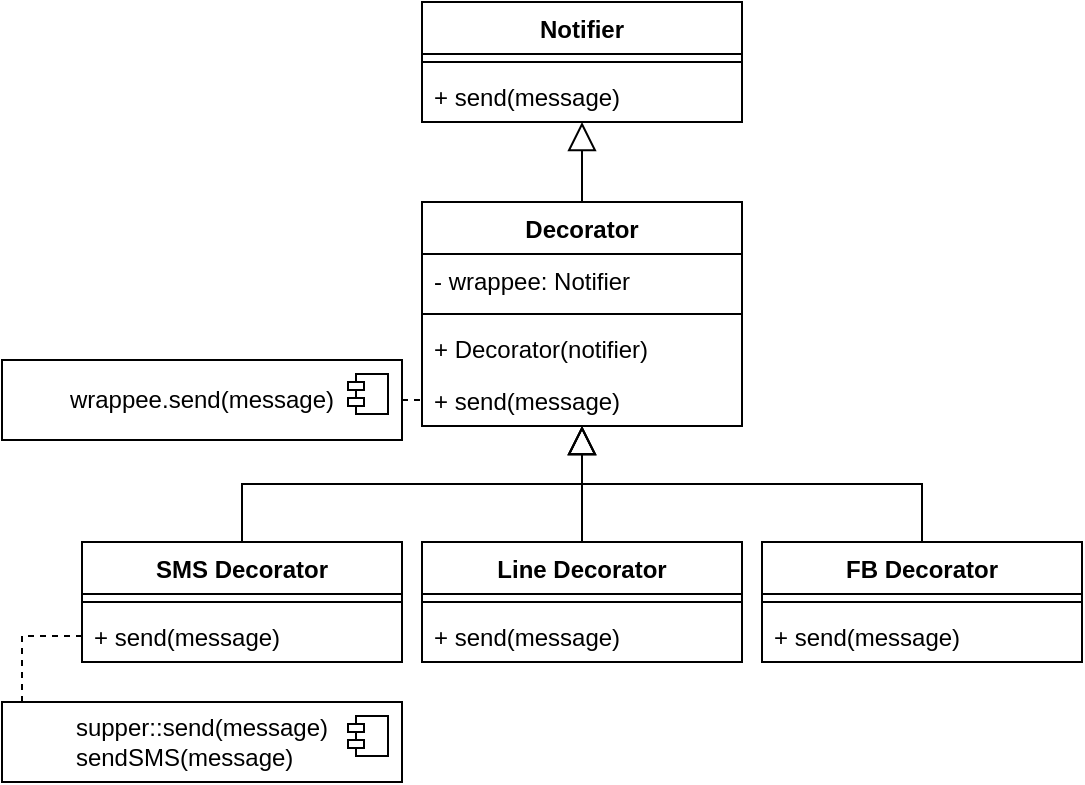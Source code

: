 <mxfile version="24.0.1" type="device">
  <diagram id="C5RBs43oDa-KdzZeNtuy" name="Page-1">
    <mxGraphModel dx="792" dy="1096" grid="1" gridSize="10" guides="1" tooltips="1" connect="1" arrows="1" fold="1" page="1" pageScale="1" pageWidth="827" pageHeight="1169" math="0" shadow="0">
      <root>
        <mxCell id="WIyWlLk6GJQsqaUBKTNV-0" />
        <mxCell id="WIyWlLk6GJQsqaUBKTNV-1" parent="WIyWlLk6GJQsqaUBKTNV-0" />
        <mxCell id="DmE8_Ru2y6Ek7n-amg94-18" value="" style="endArrow=block;endFill=0;endSize=12;html=1;rounded=0;edgeStyle=elbowEdgeStyle;elbow=vertical;" edge="1" parent="WIyWlLk6GJQsqaUBKTNV-1" source="DmE8_Ru2y6Ek7n-amg94-46" target="DmE8_Ru2y6Ek7n-amg94-42">
          <mxGeometry width="160" relative="1" as="geometry">
            <mxPoint x="299.58" y="170" as="sourcePoint" />
            <mxPoint x="299.58" y="130" as="targetPoint" />
            <Array as="points" />
          </mxGeometry>
        </mxCell>
        <mxCell id="DmE8_Ru2y6Ek7n-amg94-42" value="Notifier" style="swimlane;fontStyle=1;align=center;verticalAlign=top;childLayout=stackLayout;horizontal=1;startSize=26;horizontalStack=0;resizeParent=1;resizeParentMax=0;resizeLast=0;collapsible=1;marginBottom=0;whiteSpace=wrap;html=1;" vertex="1" parent="WIyWlLk6GJQsqaUBKTNV-1">
          <mxGeometry x="220" y="90" width="160" height="60" as="geometry" />
        </mxCell>
        <mxCell id="DmE8_Ru2y6Ek7n-amg94-44" value="" style="line;strokeWidth=1;fillColor=none;align=left;verticalAlign=middle;spacingTop=-1;spacingLeft=3;spacingRight=3;rotatable=0;labelPosition=right;points=[];portConstraint=eastwest;strokeColor=inherit;" vertex="1" parent="DmE8_Ru2y6Ek7n-amg94-42">
          <mxGeometry y="26" width="160" height="8" as="geometry" />
        </mxCell>
        <mxCell id="DmE8_Ru2y6Ek7n-amg94-45" value="+ send(message)" style="text;strokeColor=none;fillColor=none;align=left;verticalAlign=top;spacingLeft=4;spacingRight=4;overflow=hidden;rotatable=0;points=[[0,0.5],[1,0.5]];portConstraint=eastwest;whiteSpace=wrap;html=1;" vertex="1" parent="DmE8_Ru2y6Ek7n-amg94-42">
          <mxGeometry y="34" width="160" height="26" as="geometry" />
        </mxCell>
        <mxCell id="DmE8_Ru2y6Ek7n-amg94-46" value="Decorator" style="swimlane;fontStyle=1;align=center;verticalAlign=top;childLayout=stackLayout;horizontal=1;startSize=26;horizontalStack=0;resizeParent=1;resizeParentMax=0;resizeLast=0;collapsible=1;marginBottom=0;whiteSpace=wrap;html=1;" vertex="1" parent="WIyWlLk6GJQsqaUBKTNV-1">
          <mxGeometry x="220" y="190" width="160" height="112" as="geometry" />
        </mxCell>
        <mxCell id="DmE8_Ru2y6Ek7n-amg94-49" value="- wrappee: Notifier" style="text;strokeColor=none;fillColor=none;align=left;verticalAlign=top;spacingLeft=4;spacingRight=4;overflow=hidden;rotatable=0;points=[[0,0.5],[1,0.5]];portConstraint=eastwest;whiteSpace=wrap;html=1;" vertex="1" parent="DmE8_Ru2y6Ek7n-amg94-46">
          <mxGeometry y="26" width="160" height="26" as="geometry" />
        </mxCell>
        <mxCell id="DmE8_Ru2y6Ek7n-amg94-47" value="" style="line;strokeWidth=1;fillColor=none;align=left;verticalAlign=middle;spacingTop=-1;spacingLeft=3;spacingRight=3;rotatable=0;labelPosition=right;points=[];portConstraint=eastwest;strokeColor=inherit;" vertex="1" parent="DmE8_Ru2y6Ek7n-amg94-46">
          <mxGeometry y="52" width="160" height="8" as="geometry" />
        </mxCell>
        <mxCell id="DmE8_Ru2y6Ek7n-amg94-48" value="+ Decorator(notifier)" style="text;strokeColor=none;fillColor=none;align=left;verticalAlign=top;spacingLeft=4;spacingRight=4;overflow=hidden;rotatable=0;points=[[0,0.5],[1,0.5]];portConstraint=eastwest;whiteSpace=wrap;html=1;" vertex="1" parent="DmE8_Ru2y6Ek7n-amg94-46">
          <mxGeometry y="60" width="160" height="26" as="geometry" />
        </mxCell>
        <mxCell id="DmE8_Ru2y6Ek7n-amg94-50" value="+ send(message)" style="text;strokeColor=none;fillColor=none;align=left;verticalAlign=top;spacingLeft=4;spacingRight=4;overflow=hidden;rotatable=0;points=[[0,0.5],[1,0.5]];portConstraint=eastwest;whiteSpace=wrap;html=1;" vertex="1" parent="DmE8_Ru2y6Ek7n-amg94-46">
          <mxGeometry y="86" width="160" height="26" as="geometry" />
        </mxCell>
        <mxCell id="DmE8_Ru2y6Ek7n-amg94-51" value="SMS Decorator" style="swimlane;fontStyle=1;align=center;verticalAlign=top;childLayout=stackLayout;horizontal=1;startSize=26;horizontalStack=0;resizeParent=1;resizeParentMax=0;resizeLast=0;collapsible=1;marginBottom=0;whiteSpace=wrap;html=1;" vertex="1" parent="WIyWlLk6GJQsqaUBKTNV-1">
          <mxGeometry x="50" y="360" width="160" height="60" as="geometry" />
        </mxCell>
        <mxCell id="DmE8_Ru2y6Ek7n-amg94-53" value="" style="line;strokeWidth=1;fillColor=none;align=left;verticalAlign=middle;spacingTop=-1;spacingLeft=3;spacingRight=3;rotatable=0;labelPosition=right;points=[];portConstraint=eastwest;strokeColor=inherit;" vertex="1" parent="DmE8_Ru2y6Ek7n-amg94-51">
          <mxGeometry y="26" width="160" height="8" as="geometry" />
        </mxCell>
        <mxCell id="DmE8_Ru2y6Ek7n-amg94-55" value="+ send(message)" style="text;strokeColor=none;fillColor=none;align=left;verticalAlign=top;spacingLeft=4;spacingRight=4;overflow=hidden;rotatable=0;points=[[0,0.5],[1,0.5]];portConstraint=eastwest;whiteSpace=wrap;html=1;" vertex="1" parent="DmE8_Ru2y6Ek7n-amg94-51">
          <mxGeometry y="34" width="160" height="26" as="geometry" />
        </mxCell>
        <mxCell id="DmE8_Ru2y6Ek7n-amg94-56" value="Line Decorator" style="swimlane;fontStyle=1;align=center;verticalAlign=top;childLayout=stackLayout;horizontal=1;startSize=26;horizontalStack=0;resizeParent=1;resizeParentMax=0;resizeLast=0;collapsible=1;marginBottom=0;whiteSpace=wrap;html=1;" vertex="1" parent="WIyWlLk6GJQsqaUBKTNV-1">
          <mxGeometry x="220" y="360" width="160" height="60" as="geometry" />
        </mxCell>
        <mxCell id="DmE8_Ru2y6Ek7n-amg94-58" value="" style="line;strokeWidth=1;fillColor=none;align=left;verticalAlign=middle;spacingTop=-1;spacingLeft=3;spacingRight=3;rotatable=0;labelPosition=right;points=[];portConstraint=eastwest;strokeColor=inherit;" vertex="1" parent="DmE8_Ru2y6Ek7n-amg94-56">
          <mxGeometry y="26" width="160" height="8" as="geometry" />
        </mxCell>
        <mxCell id="DmE8_Ru2y6Ek7n-amg94-60" value="+ send(message)" style="text;strokeColor=none;fillColor=none;align=left;verticalAlign=top;spacingLeft=4;spacingRight=4;overflow=hidden;rotatable=0;points=[[0,0.5],[1,0.5]];portConstraint=eastwest;whiteSpace=wrap;html=1;" vertex="1" parent="DmE8_Ru2y6Ek7n-amg94-56">
          <mxGeometry y="34" width="160" height="26" as="geometry" />
        </mxCell>
        <mxCell id="DmE8_Ru2y6Ek7n-amg94-61" value="FB Decorator" style="swimlane;fontStyle=1;align=center;verticalAlign=top;childLayout=stackLayout;horizontal=1;startSize=26;horizontalStack=0;resizeParent=1;resizeParentMax=0;resizeLast=0;collapsible=1;marginBottom=0;whiteSpace=wrap;html=1;" vertex="1" parent="WIyWlLk6GJQsqaUBKTNV-1">
          <mxGeometry x="390" y="360" width="160" height="60" as="geometry" />
        </mxCell>
        <mxCell id="DmE8_Ru2y6Ek7n-amg94-63" value="" style="line;strokeWidth=1;fillColor=none;align=left;verticalAlign=middle;spacingTop=-1;spacingLeft=3;spacingRight=3;rotatable=0;labelPosition=right;points=[];portConstraint=eastwest;strokeColor=inherit;" vertex="1" parent="DmE8_Ru2y6Ek7n-amg94-61">
          <mxGeometry y="26" width="160" height="8" as="geometry" />
        </mxCell>
        <mxCell id="DmE8_Ru2y6Ek7n-amg94-65" value="+ send(message)" style="text;strokeColor=none;fillColor=none;align=left;verticalAlign=top;spacingLeft=4;spacingRight=4;overflow=hidden;rotatable=0;points=[[0,0.5],[1,0.5]];portConstraint=eastwest;whiteSpace=wrap;html=1;" vertex="1" parent="DmE8_Ru2y6Ek7n-amg94-61">
          <mxGeometry y="34" width="160" height="26" as="geometry" />
        </mxCell>
        <mxCell id="DmE8_Ru2y6Ek7n-amg94-66" value="" style="endArrow=block;endFill=0;endSize=12;html=1;rounded=0;edgeStyle=elbowEdgeStyle;elbow=vertical;" edge="1" parent="WIyWlLk6GJQsqaUBKTNV-1" source="DmE8_Ru2y6Ek7n-amg94-51" target="DmE8_Ru2y6Ek7n-amg94-50">
          <mxGeometry width="160" relative="1" as="geometry">
            <mxPoint x="160" y="302" as="sourcePoint" />
            <mxPoint x="160" y="242" as="targetPoint" />
            <Array as="points" />
          </mxGeometry>
        </mxCell>
        <mxCell id="DmE8_Ru2y6Ek7n-amg94-67" value="" style="endArrow=block;endFill=0;endSize=12;html=1;rounded=0;edgeStyle=elbowEdgeStyle;elbow=vertical;" edge="1" parent="WIyWlLk6GJQsqaUBKTNV-1" source="DmE8_Ru2y6Ek7n-amg94-56" target="DmE8_Ru2y6Ek7n-amg94-46">
          <mxGeometry width="160" relative="1" as="geometry">
            <mxPoint x="135" y="369" as="sourcePoint" />
            <mxPoint x="310" y="312" as="targetPoint" />
            <Array as="points" />
          </mxGeometry>
        </mxCell>
        <mxCell id="DmE8_Ru2y6Ek7n-amg94-68" value="" style="endArrow=block;endFill=0;endSize=12;html=1;rounded=0;edgeStyle=elbowEdgeStyle;elbow=vertical;" edge="1" parent="WIyWlLk6GJQsqaUBKTNV-1" source="DmE8_Ru2y6Ek7n-amg94-61" target="DmE8_Ru2y6Ek7n-amg94-46">
          <mxGeometry width="160" relative="1" as="geometry">
            <mxPoint x="310" y="370" as="sourcePoint" />
            <mxPoint x="310" y="312" as="targetPoint" />
            <Array as="points" />
          </mxGeometry>
        </mxCell>
        <mxCell id="DmE8_Ru2y6Ek7n-amg94-71" value="wrappee.send(message)" style="html=1;dropTarget=0;whiteSpace=wrap;" vertex="1" parent="WIyWlLk6GJQsqaUBKTNV-1">
          <mxGeometry x="10" y="269" width="200" height="40" as="geometry" />
        </mxCell>
        <mxCell id="DmE8_Ru2y6Ek7n-amg94-72" value="" style="shape=module;jettyWidth=8;jettyHeight=4;" vertex="1" parent="DmE8_Ru2y6Ek7n-amg94-71">
          <mxGeometry x="1" width="20" height="20" relative="1" as="geometry">
            <mxPoint x="-27" y="7" as="offset" />
          </mxGeometry>
        </mxCell>
        <mxCell id="DmE8_Ru2y6Ek7n-amg94-73" value="" style="endArrow=none;dashed=1;html=1;rounded=0;exitX=1;exitY=0.5;exitDx=0;exitDy=0;" edge="1" parent="WIyWlLk6GJQsqaUBKTNV-1" source="DmE8_Ru2y6Ek7n-amg94-71" target="DmE8_Ru2y6Ek7n-amg94-50">
          <mxGeometry width="50" height="50" relative="1" as="geometry">
            <mxPoint x="130" y="200" as="sourcePoint" />
            <mxPoint x="180" y="150" as="targetPoint" />
          </mxGeometry>
        </mxCell>
        <mxCell id="DmE8_Ru2y6Ek7n-amg94-74" value="supper::send(message&lt;span style=&quot;background-color: initial;&quot;&gt;)&lt;/span&gt;&lt;div style=&quot;text-align: left;&quot;&gt;&lt;span style=&quot;background-color: initial;&quot;&gt;sendSMS(message)&lt;/span&gt;&lt;/div&gt;" style="html=1;dropTarget=0;whiteSpace=wrap;" vertex="1" parent="WIyWlLk6GJQsqaUBKTNV-1">
          <mxGeometry x="10" y="440" width="200" height="40" as="geometry" />
        </mxCell>
        <mxCell id="DmE8_Ru2y6Ek7n-amg94-75" value="" style="shape=module;jettyWidth=8;jettyHeight=4;" vertex="1" parent="DmE8_Ru2y6Ek7n-amg94-74">
          <mxGeometry x="1" width="20" height="20" relative="1" as="geometry">
            <mxPoint x="-27" y="7" as="offset" />
          </mxGeometry>
        </mxCell>
        <mxCell id="DmE8_Ru2y6Ek7n-amg94-76" value="" style="endArrow=none;dashed=1;html=1;rounded=0;entryX=0;entryY=0.5;entryDx=0;entryDy=0;exitX=0.05;exitY=0;exitDx=0;exitDy=0;exitPerimeter=0;edgeStyle=orthogonalEdgeStyle;" edge="1" parent="WIyWlLk6GJQsqaUBKTNV-1" source="DmE8_Ru2y6Ek7n-amg94-74" target="DmE8_Ru2y6Ek7n-amg94-55">
          <mxGeometry width="50" height="50" relative="1" as="geometry">
            <mxPoint x="30" y="400" as="sourcePoint" />
            <mxPoint x="80" y="350" as="targetPoint" />
          </mxGeometry>
        </mxCell>
      </root>
    </mxGraphModel>
  </diagram>
</mxfile>
